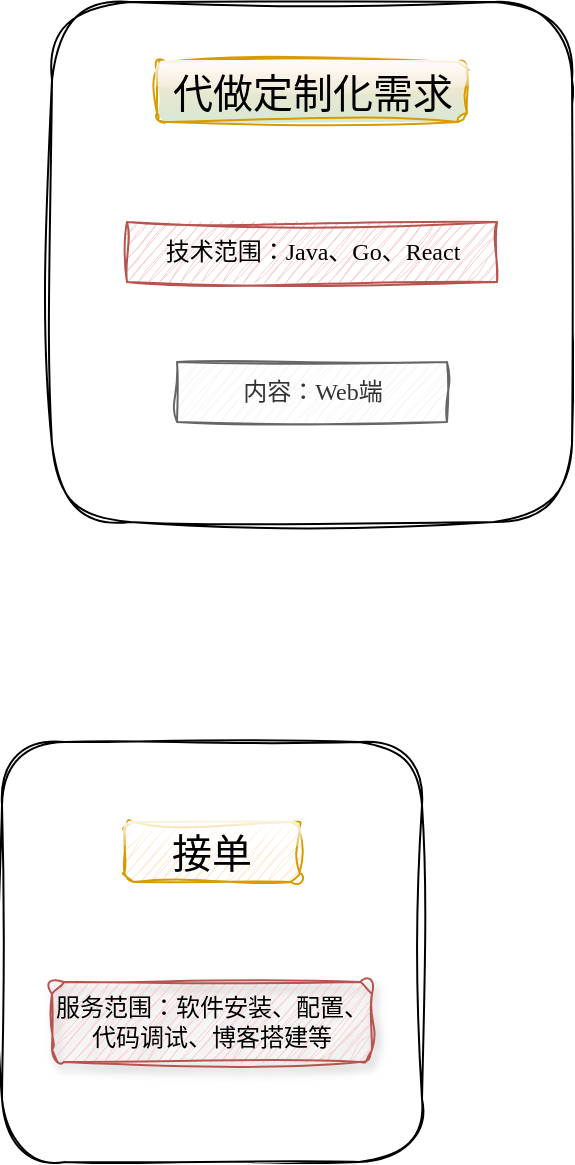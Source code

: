 <mxfile version="24.7.17" pages="2">
  <diagram name="第 1 页" id="W32M6vw8p9NuoV8S9_K3">
    <mxGraphModel dx="1508" dy="865" grid="1" gridSize="10" guides="1" tooltips="1" connect="1" arrows="1" fold="1" page="0" pageScale="1" pageWidth="827" pageHeight="1169" math="0" shadow="0">
      <root>
        <mxCell id="0" />
        <mxCell id="1" parent="0" />
        <mxCell id="hAYa3xcsTzl9jss9z9t--1" value="" style="whiteSpace=wrap;html=1;aspect=fixed;rounded=1;glass=0;sketch=1;curveFitting=1;jiggle=2;movable=0;resizable=0;rotatable=0;deletable=0;editable=0;locked=1;connectable=0;" vertex="1" parent="1">
          <mxGeometry x="35" y="170" width="260" height="260" as="geometry" />
        </mxCell>
        <mxCell id="hAYa3xcsTzl9jss9z9t--2" value="代做定制化需求" style="text;html=1;align=center;verticalAlign=middle;whiteSpace=wrap;rounded=1;fillColor=#ffe6cc;strokeColor=#d79b00;fontSize=20;gradientColor=#D5E8D4;glass=1;sketch=1;curveFitting=1;jiggle=2;shadow=0;fontFamily=Comic Sans MS;movable=1;resizable=1;rotatable=1;deletable=1;editable=1;locked=0;connectable=1;" vertex="1" parent="1">
          <mxGeometry x="87.5" y="200" width="155" height="30" as="geometry" />
        </mxCell>
        <mxCell id="hAYa3xcsTzl9jss9z9t--3" value="技术范围：Java、Go、React" style="text;html=1;align=center;verticalAlign=middle;whiteSpace=wrap;rounded=0;fillColor=#f8cecc;strokeColor=#b85450;sketch=1;curveFitting=1;jiggle=2;fontFamily=Comic Sans MS;movable=0;resizable=0;rotatable=0;deletable=0;editable=0;locked=1;connectable=0;" vertex="1" parent="1">
          <mxGeometry x="72.5" y="280" width="185" height="30" as="geometry" />
        </mxCell>
        <mxCell id="hAYa3xcsTzl9jss9z9t--4" value="内容：Web端" style="text;html=1;align=center;verticalAlign=middle;whiteSpace=wrap;rounded=0;fillColor=#f5f5f5;fontColor=#333333;strokeColor=#666666;sketch=1;curveFitting=1;jiggle=2;fontFamily=Comic Sans MS;movable=0;resizable=0;rotatable=0;deletable=0;editable=0;locked=1;connectable=0;" vertex="1" parent="1">
          <mxGeometry x="97.5" y="350" width="135" height="30" as="geometry" />
        </mxCell>
        <mxCell id="hAYa3xcsTzl9jss9z9t--8" value="" style="group;movable=0;resizable=0;rotatable=0;deletable=0;editable=0;locked=1;connectable=0;" vertex="1" connectable="0" parent="1">
          <mxGeometry x="10" y="540" width="210" height="210" as="geometry" />
        </mxCell>
        <mxCell id="hAYa3xcsTzl9jss9z9t--5" value="" style="whiteSpace=wrap;html=1;aspect=fixed;sketch=1;curveFitting=1;jiggle=2;rounded=1;shadow=0;movable=1;resizable=1;rotatable=1;deletable=1;editable=1;locked=0;connectable=1;" vertex="1" parent="hAYa3xcsTzl9jss9z9t--8">
          <mxGeometry width="210" height="210" as="geometry" />
        </mxCell>
        <mxCell id="hAYa3xcsTzl9jss9z9t--6" value="&lt;font style=&quot;font-size: 20px;&quot; face=&quot;Comic Sans MS&quot;&gt;接单&lt;/font&gt;" style="text;html=1;align=center;verticalAlign=middle;whiteSpace=wrap;rounded=1;fillColor=#ffe6cc;strokeColor=#d79b00;sketch=1;curveFitting=1;jiggle=2;glass=1;movable=0;resizable=0;rotatable=0;deletable=0;editable=0;locked=1;connectable=0;" vertex="1" parent="hAYa3xcsTzl9jss9z9t--8">
          <mxGeometry x="61.25" y="40" width="87.5" height="30" as="geometry" />
        </mxCell>
        <mxCell id="hAYa3xcsTzl9jss9z9t--7" value="服务范围：软件安装、配置、代码调试、博客搭建等" style="text;html=1;align=center;verticalAlign=middle;whiteSpace=wrap;rounded=1;fillColor=#f8cecc;strokeColor=#b85450;sketch=1;curveFitting=1;jiggle=2;shadow=1;glass=0;movable=0;resizable=0;rotatable=0;deletable=0;editable=0;locked=1;connectable=0;" vertex="1" parent="hAYa3xcsTzl9jss9z9t--8">
          <mxGeometry x="25" y="120" width="160" height="40" as="geometry" />
        </mxCell>
      </root>
    </mxGraphModel>
  </diagram>
  <diagram id="O5Ul51pKqS8mQSzGMGNK" name="第 2 页">
    <mxGraphModel dx="1508" dy="829" grid="1" gridSize="10" guides="1" tooltips="1" connect="1" arrows="1" fold="1" page="1" pageScale="1" pageWidth="827" pageHeight="1169" math="0" shadow="0">
      <root>
        <mxCell id="0" />
        <mxCell id="1" parent="0" />
      </root>
    </mxGraphModel>
  </diagram>
</mxfile>
